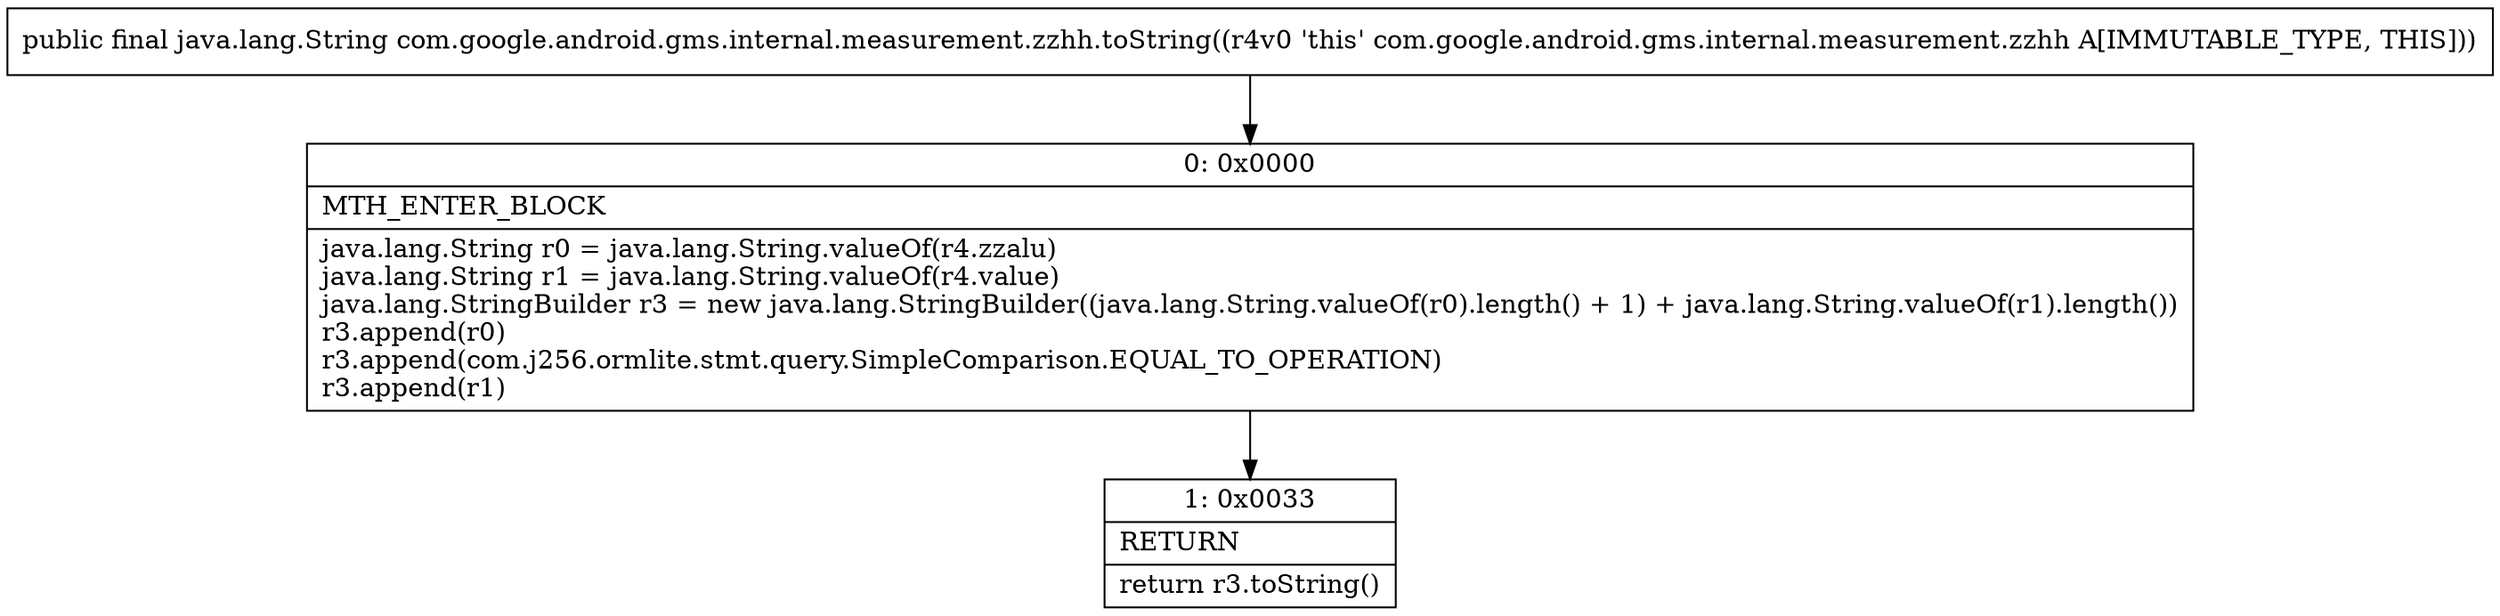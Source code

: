 digraph "CFG forcom.google.android.gms.internal.measurement.zzhh.toString()Ljava\/lang\/String;" {
Node_0 [shape=record,label="{0\:\ 0x0000|MTH_ENTER_BLOCK\l|java.lang.String r0 = java.lang.String.valueOf(r4.zzalu)\ljava.lang.String r1 = java.lang.String.valueOf(r4.value)\ljava.lang.StringBuilder r3 = new java.lang.StringBuilder((java.lang.String.valueOf(r0).length() + 1) + java.lang.String.valueOf(r1).length())\lr3.append(r0)\lr3.append(com.j256.ormlite.stmt.query.SimpleComparison.EQUAL_TO_OPERATION)\lr3.append(r1)\l}"];
Node_1 [shape=record,label="{1\:\ 0x0033|RETURN\l|return r3.toString()\l}"];
MethodNode[shape=record,label="{public final java.lang.String com.google.android.gms.internal.measurement.zzhh.toString((r4v0 'this' com.google.android.gms.internal.measurement.zzhh A[IMMUTABLE_TYPE, THIS])) }"];
MethodNode -> Node_0;
Node_0 -> Node_1;
}

